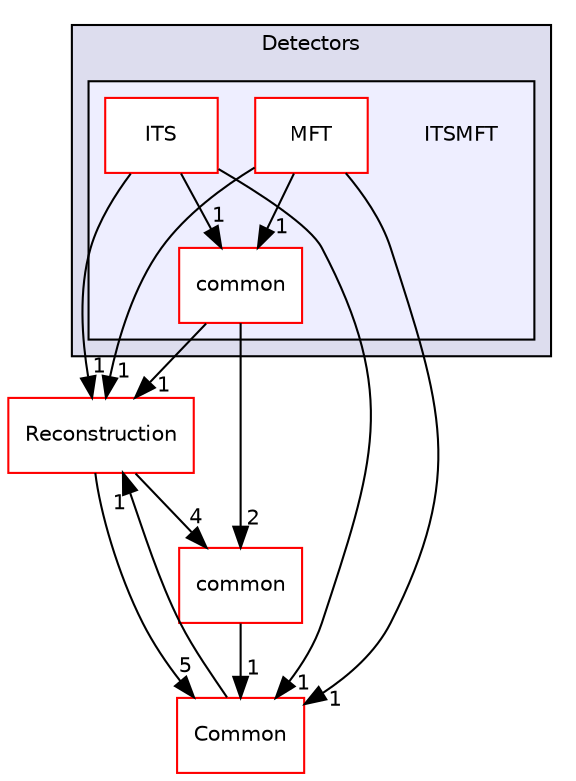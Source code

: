 digraph "/home/travis/build/AliceO2Group/AliceO2/DataFormats/Detectors/ITSMFT" {
  bgcolor=transparent;
  compound=true
  node [ fontsize="10", fontname="Helvetica"];
  edge [ labelfontsize="10", labelfontname="Helvetica"];
  subgraph clusterdir_2801adc79bf3c286b1b479858d2cade4 {
    graph [ bgcolor="#ddddee", pencolor="black", label="Detectors" fontname="Helvetica", fontsize="10", URL="dir_2801adc79bf3c286b1b479858d2cade4.html"]
  subgraph clusterdir_ff53c4a4c37940dfaa1ef75e68c4ec2e {
    graph [ bgcolor="#eeeeff", pencolor="black", label="" URL="dir_ff53c4a4c37940dfaa1ef75e68c4ec2e.html"];
    dir_ff53c4a4c37940dfaa1ef75e68c4ec2e [shape=plaintext label="ITSMFT"];
    dir_a24d6d0829ce59989bf769e9c553cbcc [shape=box label="common" color="red" fillcolor="white" style="filled" URL="dir_a24d6d0829ce59989bf769e9c553cbcc.html"];
    dir_279659ddc9854b304a1ef4f4a176eeda [shape=box label="ITS" color="red" fillcolor="white" style="filled" URL="dir_279659ddc9854b304a1ef4f4a176eeda.html"];
    dir_25272d395c0fdb531d4aff346d96238f [shape=box label="MFT" color="red" fillcolor="white" style="filled" URL="dir_25272d395c0fdb531d4aff346d96238f.html"];
  }
  }
  dir_d269712cc31e133b892a3b3f6424741a [shape=box label="Reconstruction" color="red" URL="dir_d269712cc31e133b892a3b3f6424741a.html"];
  dir_4ab6b4cc6a7edbff49100e9123df213f [shape=box label="Common" color="red" URL="dir_4ab6b4cc6a7edbff49100e9123df213f.html"];
  dir_7924ba4398ae4560cd37376e44666c6d [shape=box label="common" color="red" URL="dir_7924ba4398ae4560cd37376e44666c6d.html"];
  dir_d269712cc31e133b892a3b3f6424741a->dir_4ab6b4cc6a7edbff49100e9123df213f [headlabel="5", labeldistance=1.5 headhref="dir_000104_000016.html"];
  dir_d269712cc31e133b892a3b3f6424741a->dir_7924ba4398ae4560cd37376e44666c6d [headlabel="4", labeldistance=1.5 headhref="dir_000104_000057.html"];
  dir_4ab6b4cc6a7edbff49100e9123df213f->dir_d269712cc31e133b892a3b3f6424741a [headlabel="1", labeldistance=1.5 headhref="dir_000016_000104.html"];
  dir_25272d395c0fdb531d4aff346d96238f->dir_d269712cc31e133b892a3b3f6424741a [headlabel="1", labeldistance=1.5 headhref="dir_000096_000104.html"];
  dir_25272d395c0fdb531d4aff346d96238f->dir_4ab6b4cc6a7edbff49100e9123df213f [headlabel="1", labeldistance=1.5 headhref="dir_000096_000016.html"];
  dir_25272d395c0fdb531d4aff346d96238f->dir_a24d6d0829ce59989bf769e9c553cbcc [headlabel="1", labeldistance=1.5 headhref="dir_000096_000073.html"];
  dir_279659ddc9854b304a1ef4f4a176eeda->dir_d269712cc31e133b892a3b3f6424741a [headlabel="1", labeldistance=1.5 headhref="dir_000092_000104.html"];
  dir_279659ddc9854b304a1ef4f4a176eeda->dir_4ab6b4cc6a7edbff49100e9123df213f [headlabel="1", labeldistance=1.5 headhref="dir_000092_000016.html"];
  dir_279659ddc9854b304a1ef4f4a176eeda->dir_a24d6d0829ce59989bf769e9c553cbcc [headlabel="1", labeldistance=1.5 headhref="dir_000092_000073.html"];
  dir_7924ba4398ae4560cd37376e44666c6d->dir_4ab6b4cc6a7edbff49100e9123df213f [headlabel="1", labeldistance=1.5 headhref="dir_000057_000016.html"];
  dir_a24d6d0829ce59989bf769e9c553cbcc->dir_d269712cc31e133b892a3b3f6424741a [headlabel="1", labeldistance=1.5 headhref="dir_000073_000104.html"];
  dir_a24d6d0829ce59989bf769e9c553cbcc->dir_7924ba4398ae4560cd37376e44666c6d [headlabel="2", labeldistance=1.5 headhref="dir_000073_000057.html"];
}
